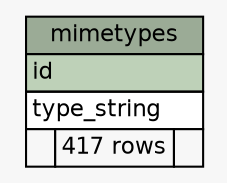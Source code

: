 // dot 2.30.1 on Mac OS X 10.7.5
// SchemaSpy rev 590
digraph "mimetypes" {
  graph [
    rankdir="RL"
    bgcolor="#f7f7f7"
    nodesep="0.18"
    ranksep="0.46"
    fontname="Helvetica"
    fontsize="11"
  ];
  node [
    fontname="Helvetica"
    fontsize="11"
    shape="plaintext"
  ];
  edge [
    arrowsize="0.8"
  ];
  "mimetypes" [
    label=<
    <TABLE BORDER="0" CELLBORDER="1" CELLSPACING="0" BGCOLOR="#ffffff">
      <TR><TD COLSPAN="3" BGCOLOR="#9bab96" ALIGN="CENTER">mimetypes</TD></TR>
      <TR><TD PORT="id" COLSPAN="3" BGCOLOR="#bed1b8" ALIGN="LEFT">id</TD></TR>
      <TR><TD PORT="type_string" COLSPAN="3" ALIGN="LEFT">type_string</TD></TR>
      <TR><TD ALIGN="LEFT" BGCOLOR="#f7f7f7">  </TD><TD ALIGN="RIGHT" BGCOLOR="#f7f7f7">417 rows</TD><TD ALIGN="RIGHT" BGCOLOR="#f7f7f7">  </TD></TR>
    </TABLE>>
    URL="tables/mimetypes.html"
    tooltip="mimetypes"
  ];
}
